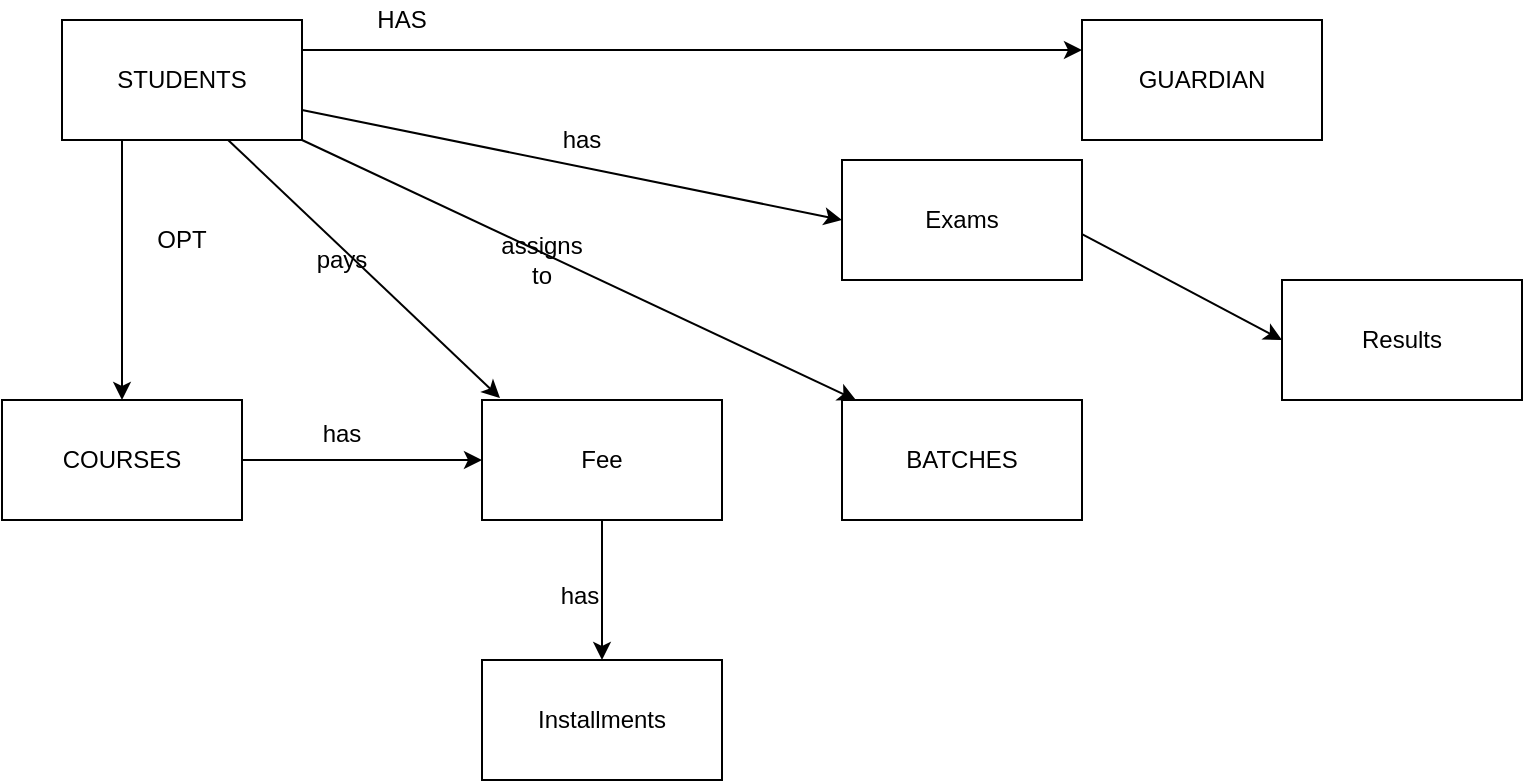 <mxfile version="12.6.7" type="device"><diagram id="rehcMwJ0VT9W30blLolH" name="Page-1"><mxGraphModel dx="854" dy="465" grid="1" gridSize="10" guides="1" tooltips="1" connect="1" arrows="1" fold="1" page="1" pageScale="1" pageWidth="850" pageHeight="1100" math="0" shadow="0"><root><mxCell id="0"/><mxCell id="1" parent="0"/><mxCell id="qrPmLWVh_qm6mZVPvFv2-1" value="STUDENTS" style="rounded=0;whiteSpace=wrap;html=1;" vertex="1" parent="1"><mxGeometry x="70" y="90" width="120" height="60" as="geometry"/></mxCell><mxCell id="qrPmLWVh_qm6mZVPvFv2-2" value="GUARDIAN" style="rounded=0;whiteSpace=wrap;html=1;" vertex="1" parent="1"><mxGeometry x="580" y="90" width="120" height="60" as="geometry"/></mxCell><mxCell id="qrPmLWVh_qm6mZVPvFv2-3" value="Fee" style="rounded=0;whiteSpace=wrap;html=1;" vertex="1" parent="1"><mxGeometry x="280" y="280" width="120" height="60" as="geometry"/></mxCell><mxCell id="qrPmLWVh_qm6mZVPvFv2-4" value="COURSES" style="rounded=0;whiteSpace=wrap;html=1;" vertex="1" parent="1"><mxGeometry x="40" y="280" width="120" height="60" as="geometry"/></mxCell><mxCell id="qrPmLWVh_qm6mZVPvFv2-5" value="BATCHES" style="rounded=0;whiteSpace=wrap;html=1;" vertex="1" parent="1"><mxGeometry x="460" y="280" width="120" height="60" as="geometry"/></mxCell><mxCell id="qrPmLWVh_qm6mZVPvFv2-6" value="" style="endArrow=classic;html=1;entryX=0;entryY=0.25;entryDx=0;entryDy=0;exitX=1;exitY=0.25;exitDx=0;exitDy=0;" edge="1" parent="1" source="qrPmLWVh_qm6mZVPvFv2-1" target="qrPmLWVh_qm6mZVPvFv2-2"><mxGeometry width="50" height="50" relative="1" as="geometry"><mxPoint x="210" y="130" as="sourcePoint"/><mxPoint x="260" y="80" as="targetPoint"/></mxGeometry></mxCell><mxCell id="qrPmLWVh_qm6mZVPvFv2-7" value="HAS" style="text;html=1;strokeColor=none;fillColor=none;align=center;verticalAlign=middle;whiteSpace=wrap;rounded=0;" vertex="1" parent="1"><mxGeometry x="220" y="80" width="40" height="20" as="geometry"/></mxCell><mxCell id="qrPmLWVh_qm6mZVPvFv2-9" value="" style="endArrow=classic;html=1;exitX=0.25;exitY=1;exitDx=0;exitDy=0;entryX=0.5;entryY=0;entryDx=0;entryDy=0;" edge="1" parent="1" source="qrPmLWVh_qm6mZVPvFv2-1" target="qrPmLWVh_qm6mZVPvFv2-4"><mxGeometry width="50" height="50" relative="1" as="geometry"><mxPoint x="190" y="230" as="sourcePoint"/><mxPoint x="240" y="180" as="targetPoint"/></mxGeometry></mxCell><mxCell id="qrPmLWVh_qm6mZVPvFv2-10" value="OPT" style="text;html=1;strokeColor=none;fillColor=none;align=center;verticalAlign=middle;whiteSpace=wrap;rounded=0;" vertex="1" parent="1"><mxGeometry x="110" y="190" width="40" height="20" as="geometry"/></mxCell><mxCell id="qrPmLWVh_qm6mZVPvFv2-11" value="" style="endArrow=classic;html=1;exitX=1;exitY=1;exitDx=0;exitDy=0;entryX=0.058;entryY=0;entryDx=0;entryDy=0;entryPerimeter=0;" edge="1" parent="1" source="qrPmLWVh_qm6mZVPvFv2-1" target="qrPmLWVh_qm6mZVPvFv2-5"><mxGeometry width="50" height="50" relative="1" as="geometry"><mxPoint x="230" y="230" as="sourcePoint"/><mxPoint x="280" y="180" as="targetPoint"/></mxGeometry></mxCell><mxCell id="qrPmLWVh_qm6mZVPvFv2-14" value="assigns to" style="text;html=1;strokeColor=none;fillColor=none;align=center;verticalAlign=middle;whiteSpace=wrap;rounded=0;" vertex="1" parent="1"><mxGeometry x="290" y="200" width="40" height="20" as="geometry"/></mxCell><mxCell id="qrPmLWVh_qm6mZVPvFv2-15" value="" style="endArrow=classic;html=1;exitX=0.692;exitY=1;exitDx=0;exitDy=0;exitPerimeter=0;entryX=0.075;entryY=-0.017;entryDx=0;entryDy=0;entryPerimeter=0;" edge="1" parent="1" source="qrPmLWVh_qm6mZVPvFv2-1" target="qrPmLWVh_qm6mZVPvFv2-3"><mxGeometry width="50" height="50" relative="1" as="geometry"><mxPoint x="160" y="230" as="sourcePoint"/><mxPoint x="260" y="260" as="targetPoint"/></mxGeometry></mxCell><mxCell id="qrPmLWVh_qm6mZVPvFv2-16" value="pays" style="text;html=1;strokeColor=none;fillColor=none;align=center;verticalAlign=middle;whiteSpace=wrap;rounded=0;" vertex="1" parent="1"><mxGeometry x="190" y="200" width="40" height="20" as="geometry"/></mxCell><mxCell id="qrPmLWVh_qm6mZVPvFv2-17" value="" style="endArrow=classic;html=1;exitX=1;exitY=0.5;exitDx=0;exitDy=0;entryX=0;entryY=0.5;entryDx=0;entryDy=0;" edge="1" parent="1" source="qrPmLWVh_qm6mZVPvFv2-4" target="qrPmLWVh_qm6mZVPvFv2-3"><mxGeometry width="50" height="50" relative="1" as="geometry"><mxPoint x="180" y="330" as="sourcePoint"/><mxPoint x="230" y="280" as="targetPoint"/></mxGeometry></mxCell><mxCell id="qrPmLWVh_qm6mZVPvFv2-18" value="has" style="text;html=1;strokeColor=none;fillColor=none;align=center;verticalAlign=middle;whiteSpace=wrap;rounded=0;" vertex="1" parent="1"><mxGeometry x="190" y="287" width="40" height="20" as="geometry"/></mxCell><mxCell id="qrPmLWVh_qm6mZVPvFv2-19" value="Installments" style="rounded=0;whiteSpace=wrap;html=1;" vertex="1" parent="1"><mxGeometry x="280" y="410" width="120" height="60" as="geometry"/></mxCell><mxCell id="qrPmLWVh_qm6mZVPvFv2-20" value="" style="endArrow=classic;html=1;exitX=0.5;exitY=1;exitDx=0;exitDy=0;entryX=0.5;entryY=0;entryDx=0;entryDy=0;entryPerimeter=0;" edge="1" parent="1" source="qrPmLWVh_qm6mZVPvFv2-3" target="qrPmLWVh_qm6mZVPvFv2-19"><mxGeometry width="50" height="50" relative="1" as="geometry"><mxPoint x="250" y="400" as="sourcePoint"/><mxPoint x="340" y="400" as="targetPoint"/></mxGeometry></mxCell><mxCell id="qrPmLWVh_qm6mZVPvFv2-21" value="has" style="text;html=1;strokeColor=none;fillColor=none;align=center;verticalAlign=middle;whiteSpace=wrap;rounded=0;" vertex="1" parent="1"><mxGeometry x="309" y="368" width="40" height="20" as="geometry"/></mxCell><mxCell id="qrPmLWVh_qm6mZVPvFv2-22" value="Exams" style="rounded=0;whiteSpace=wrap;html=1;" vertex="1" parent="1"><mxGeometry x="460" y="160" width="120" height="60" as="geometry"/></mxCell><mxCell id="qrPmLWVh_qm6mZVPvFv2-23" value="" style="endArrow=classic;html=1;exitX=1;exitY=0.75;exitDx=0;exitDy=0;entryX=0;entryY=0.5;entryDx=0;entryDy=0;" edge="1" parent="1" source="qrPmLWVh_qm6mZVPvFv2-1" target="qrPmLWVh_qm6mZVPvFv2-22"><mxGeometry width="50" height="50" relative="1" as="geometry"><mxPoint x="290" y="180" as="sourcePoint"/><mxPoint x="340" y="130" as="targetPoint"/></mxGeometry></mxCell><mxCell id="qrPmLWVh_qm6mZVPvFv2-25" value="has" style="text;html=1;strokeColor=none;fillColor=none;align=center;verticalAlign=middle;whiteSpace=wrap;rounded=0;" vertex="1" parent="1"><mxGeometry x="310" y="140" width="40" height="20" as="geometry"/></mxCell><mxCell id="qrPmLWVh_qm6mZVPvFv2-26" value="Results" style="rounded=0;whiteSpace=wrap;html=1;" vertex="1" parent="1"><mxGeometry x="680" y="220" width="120" height="60" as="geometry"/></mxCell><mxCell id="qrPmLWVh_qm6mZVPvFv2-27" value="" style="endArrow=classic;html=1;exitX=1;exitY=0.617;exitDx=0;exitDy=0;exitPerimeter=0;entryX=0;entryY=0.5;entryDx=0;entryDy=0;" edge="1" parent="1" source="qrPmLWVh_qm6mZVPvFv2-22" target="qrPmLWVh_qm6mZVPvFv2-26"><mxGeometry width="50" height="50" relative="1" as="geometry"><mxPoint x="600" y="230" as="sourcePoint"/><mxPoint x="650" y="180" as="targetPoint"/></mxGeometry></mxCell></root></mxGraphModel></diagram></mxfile>